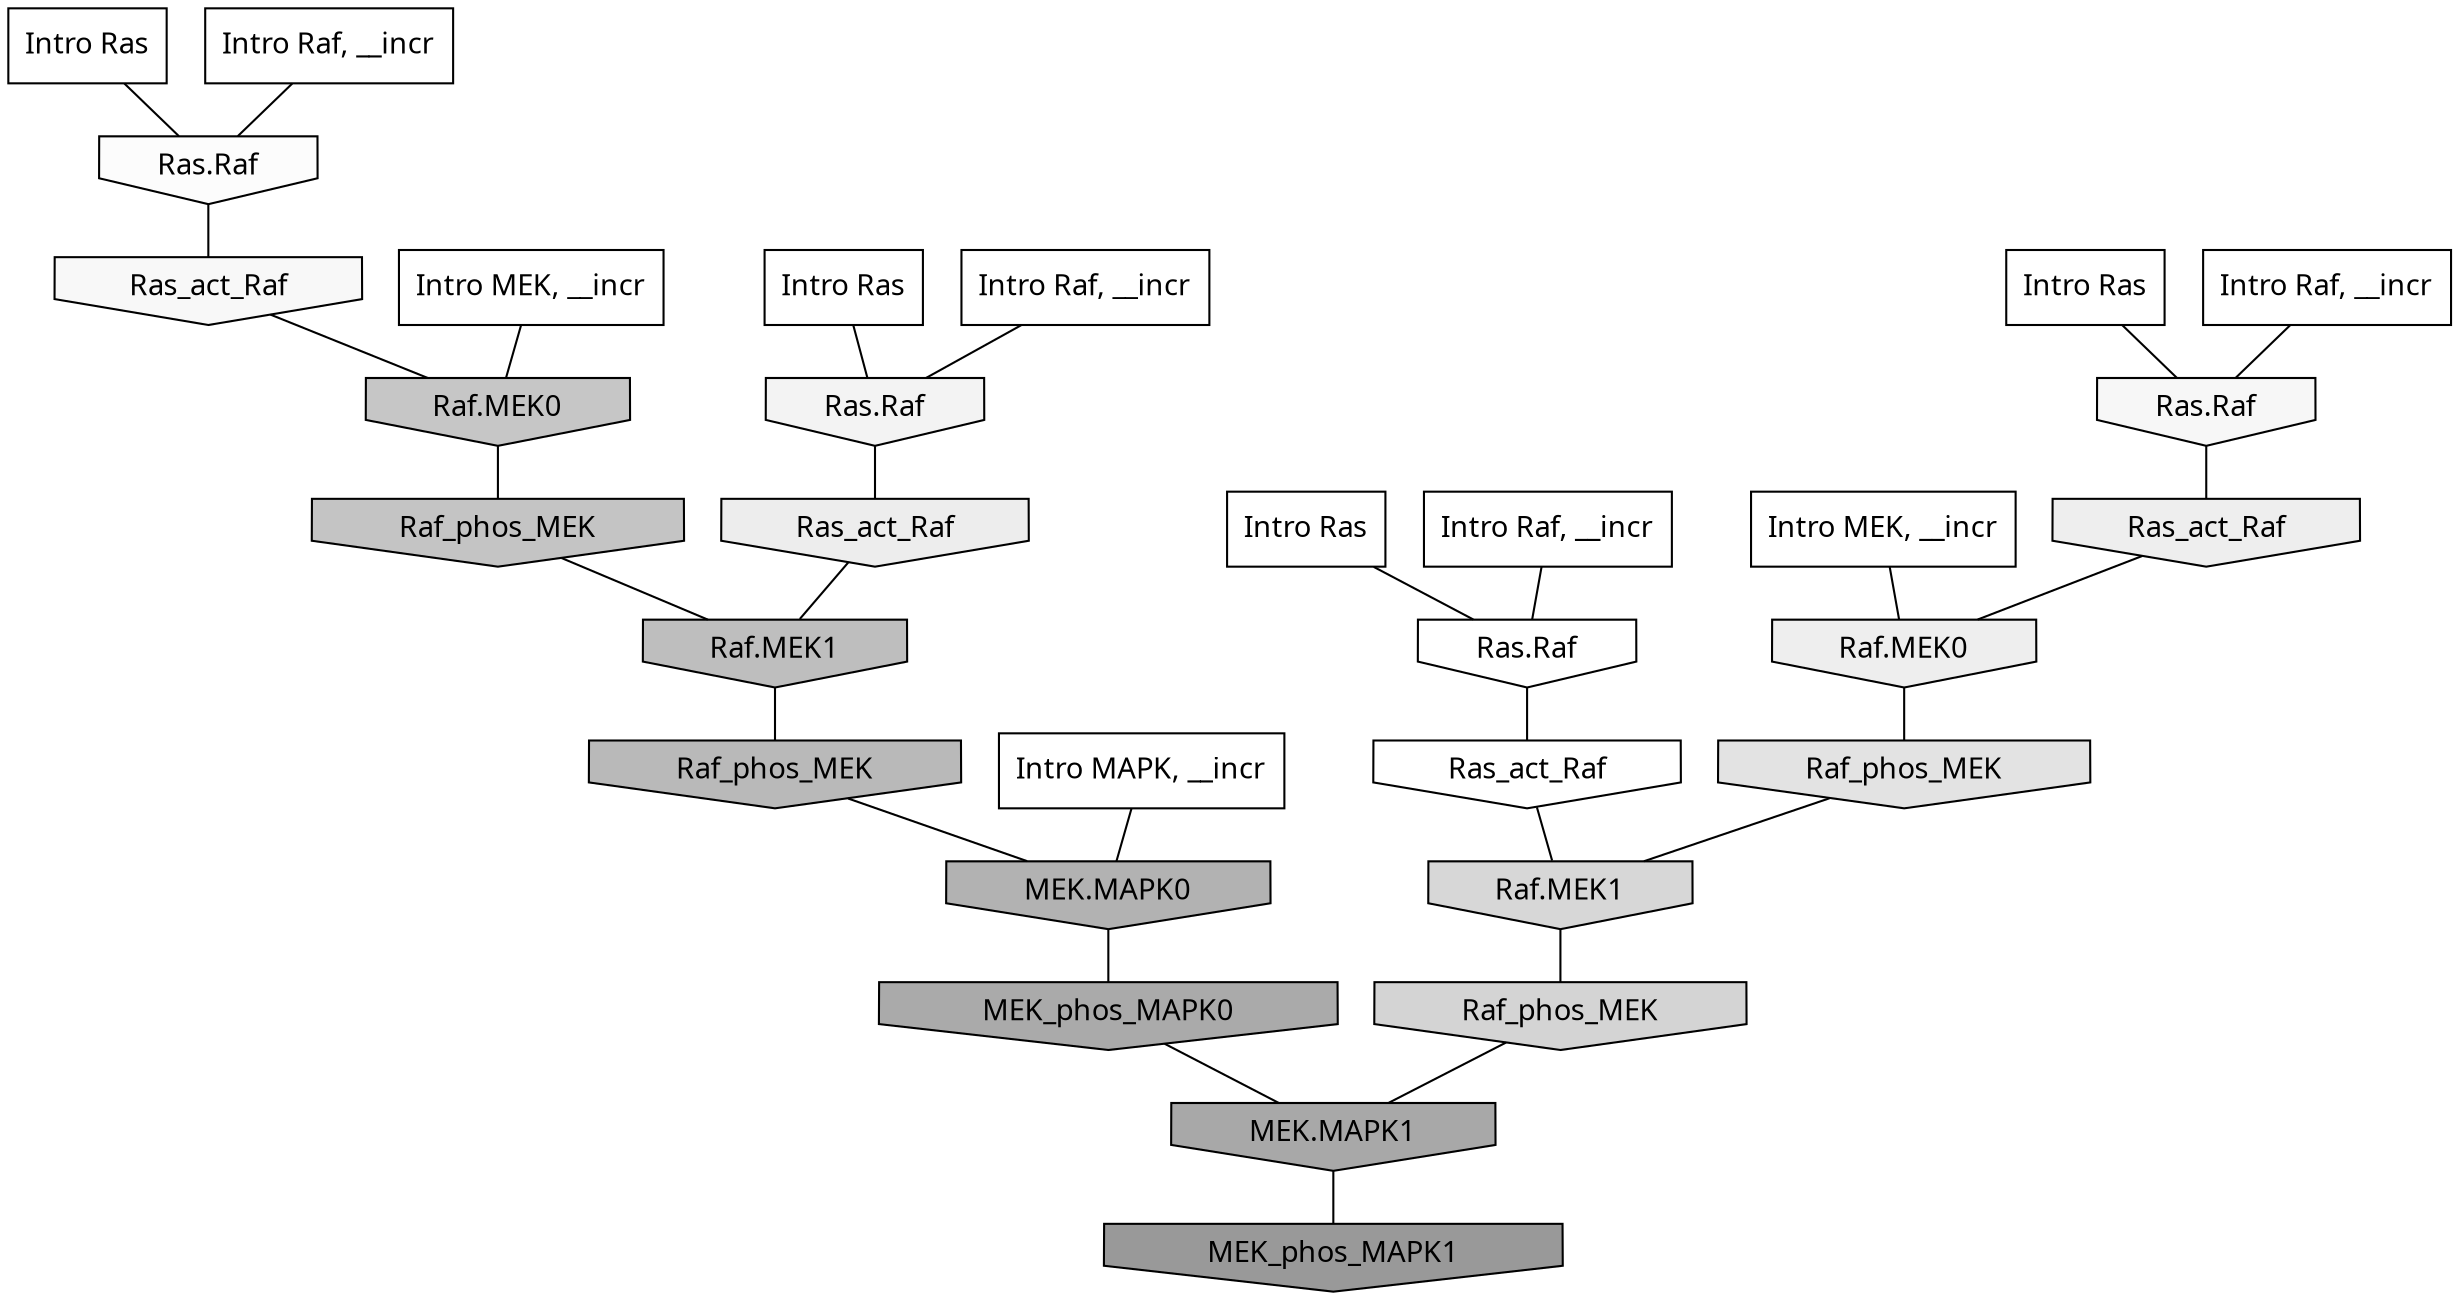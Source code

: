 digraph G{
  rankdir="TB";
  ranksep=0.30;
  node [fontname="CMU Serif"];
  edge [fontname="CMU Serif"];
  
  32 [label="Intro Ras", shape=rectangle, style=filled, fillcolor="0.000 0.000 1.000"]
  
  41 [label="Intro Ras", shape=rectangle, style=filled, fillcolor="0.000 0.000 1.000"]
  
  64 [label="Intro Ras", shape=rectangle, style=filled, fillcolor="0.000 0.000 1.000"]
  
  78 [label="Intro Ras", shape=rectangle, style=filled, fillcolor="0.000 0.000 1.000"]
  
  460 [label="Intro Raf, __incr", shape=rectangle, style=filled, fillcolor="0.000 0.000 1.000"]
  
  838 [label="Intro Raf, __incr", shape=rectangle, style=filled, fillcolor="0.000 0.000 1.000"]
  
  1018 [label="Intro Raf, __incr", shape=rectangle, style=filled, fillcolor="0.000 0.000 1.000"]
  
  1052 [label="Intro Raf, __incr", shape=rectangle, style=filled, fillcolor="0.000 0.000 1.000"]
  
  1598 [label="Intro MEK, __incr", shape=rectangle, style=filled, fillcolor="0.000 0.000 1.000"]
  
  1765 [label="Intro MEK, __incr", shape=rectangle, style=filled, fillcolor="0.000 0.000 1.000"]
  
  2709 [label="Intro MAPK, __incr", shape=rectangle, style=filled, fillcolor="0.000 0.000 1.000"]
  
  3259 [label="Ras.Raf", shape=invhouse, style=filled, fillcolor="0.000 0.000 1.000"]
  
  3299 [label="Ras_act_Raf", shape=invhouse, style=filled, fillcolor="0.000 0.000 1.000"]
  
  3398 [label="Ras.Raf", shape=invhouse, style=filled, fillcolor="0.000 0.000 0.988"]
  
  3516 [label="Ras_act_Raf", shape=invhouse, style=filled, fillcolor="0.000 0.000 0.970"]
  
  3571 [label="Ras.Raf", shape=invhouse, style=filled, fillcolor="0.000 0.000 0.965"]
  
  3713 [label="Ras.Raf", shape=invhouse, style=filled, fillcolor="0.000 0.000 0.951"]
  
  4028 [label="Ras_act_Raf", shape=invhouse, style=filled, fillcolor="0.000 0.000 0.933"]
  
  4030 [label="Raf.MEK0", shape=invhouse, style=filled, fillcolor="0.000 0.000 0.933"]
  
  4102 [label="Ras_act_Raf", shape=invhouse, style=filled, fillcolor="0.000 0.000 0.928"]
  
  4802 [label="Raf_phos_MEK", shape=invhouse, style=filled, fillcolor="0.000 0.000 0.887"]
  
  5622 [label="Raf.MEK1", shape=invhouse, style=filled, fillcolor="0.000 0.000 0.843"]
  
  5961 [label="Raf_phos_MEK", shape=invhouse, style=filled, fillcolor="0.000 0.000 0.829"]
  
  7479 [label="Raf.MEK0", shape=invhouse, style=filled, fillcolor="0.000 0.000 0.776"]
  
  7785 [label="Raf_phos_MEK", shape=invhouse, style=filled, fillcolor="0.000 0.000 0.767"]
  
  8636 [label="Raf.MEK1", shape=invhouse, style=filled, fillcolor="0.000 0.000 0.744"]
  
  9530 [label="Raf_phos_MEK", shape=invhouse, style=filled, fillcolor="0.000 0.000 0.723"]
  
  10986 [label="MEK.MAPK0", shape=invhouse, style=filled, fillcolor="0.000 0.000 0.696"]
  
  12888 [label="MEK_phos_MAPK0", shape=invhouse, style=filled, fillcolor="0.000 0.000 0.667"]
  
  13567 [label="MEK.MAPK1", shape=invhouse, style=filled, fillcolor="0.000 0.000 0.657"]
  
  17067 [label="MEK_phos_MAPK1", shape=invhouse, style=filled, fillcolor="0.000 0.000 0.600"]
  
  
  13567 -> 17067 [dir=none, color="0.000 0.000 0.000"] 
  12888 -> 13567 [dir=none, color="0.000 0.000 0.000"] 
  10986 -> 12888 [dir=none, color="0.000 0.000 0.000"] 
  9530 -> 10986 [dir=none, color="0.000 0.000 0.000"] 
  8636 -> 9530 [dir=none, color="0.000 0.000 0.000"] 
  7785 -> 8636 [dir=none, color="0.000 0.000 0.000"] 
  7479 -> 7785 [dir=none, color="0.000 0.000 0.000"] 
  5961 -> 13567 [dir=none, color="0.000 0.000 0.000"] 
  5622 -> 5961 [dir=none, color="0.000 0.000 0.000"] 
  4802 -> 5622 [dir=none, color="0.000 0.000 0.000"] 
  4102 -> 8636 [dir=none, color="0.000 0.000 0.000"] 
  4030 -> 4802 [dir=none, color="0.000 0.000 0.000"] 
  4028 -> 4030 [dir=none, color="0.000 0.000 0.000"] 
  3713 -> 4102 [dir=none, color="0.000 0.000 0.000"] 
  3571 -> 4028 [dir=none, color="0.000 0.000 0.000"] 
  3516 -> 7479 [dir=none, color="0.000 0.000 0.000"] 
  3398 -> 3516 [dir=none, color="0.000 0.000 0.000"] 
  3299 -> 5622 [dir=none, color="0.000 0.000 0.000"] 
  3259 -> 3299 [dir=none, color="0.000 0.000 0.000"] 
  2709 -> 10986 [dir=none, color="0.000 0.000 0.000"] 
  1765 -> 7479 [dir=none, color="0.000 0.000 0.000"] 
  1598 -> 4030 [dir=none, color="0.000 0.000 0.000"] 
  1052 -> 3713 [dir=none, color="0.000 0.000 0.000"] 
  1018 -> 3259 [dir=none, color="0.000 0.000 0.000"] 
  838 -> 3571 [dir=none, color="0.000 0.000 0.000"] 
  460 -> 3398 [dir=none, color="0.000 0.000 0.000"] 
  78 -> 3713 [dir=none, color="0.000 0.000 0.000"] 
  64 -> 3571 [dir=none, color="0.000 0.000 0.000"] 
  41 -> 3259 [dir=none, color="0.000 0.000 0.000"] 
  32 -> 3398 [dir=none, color="0.000 0.000 0.000"] 
  
  }
